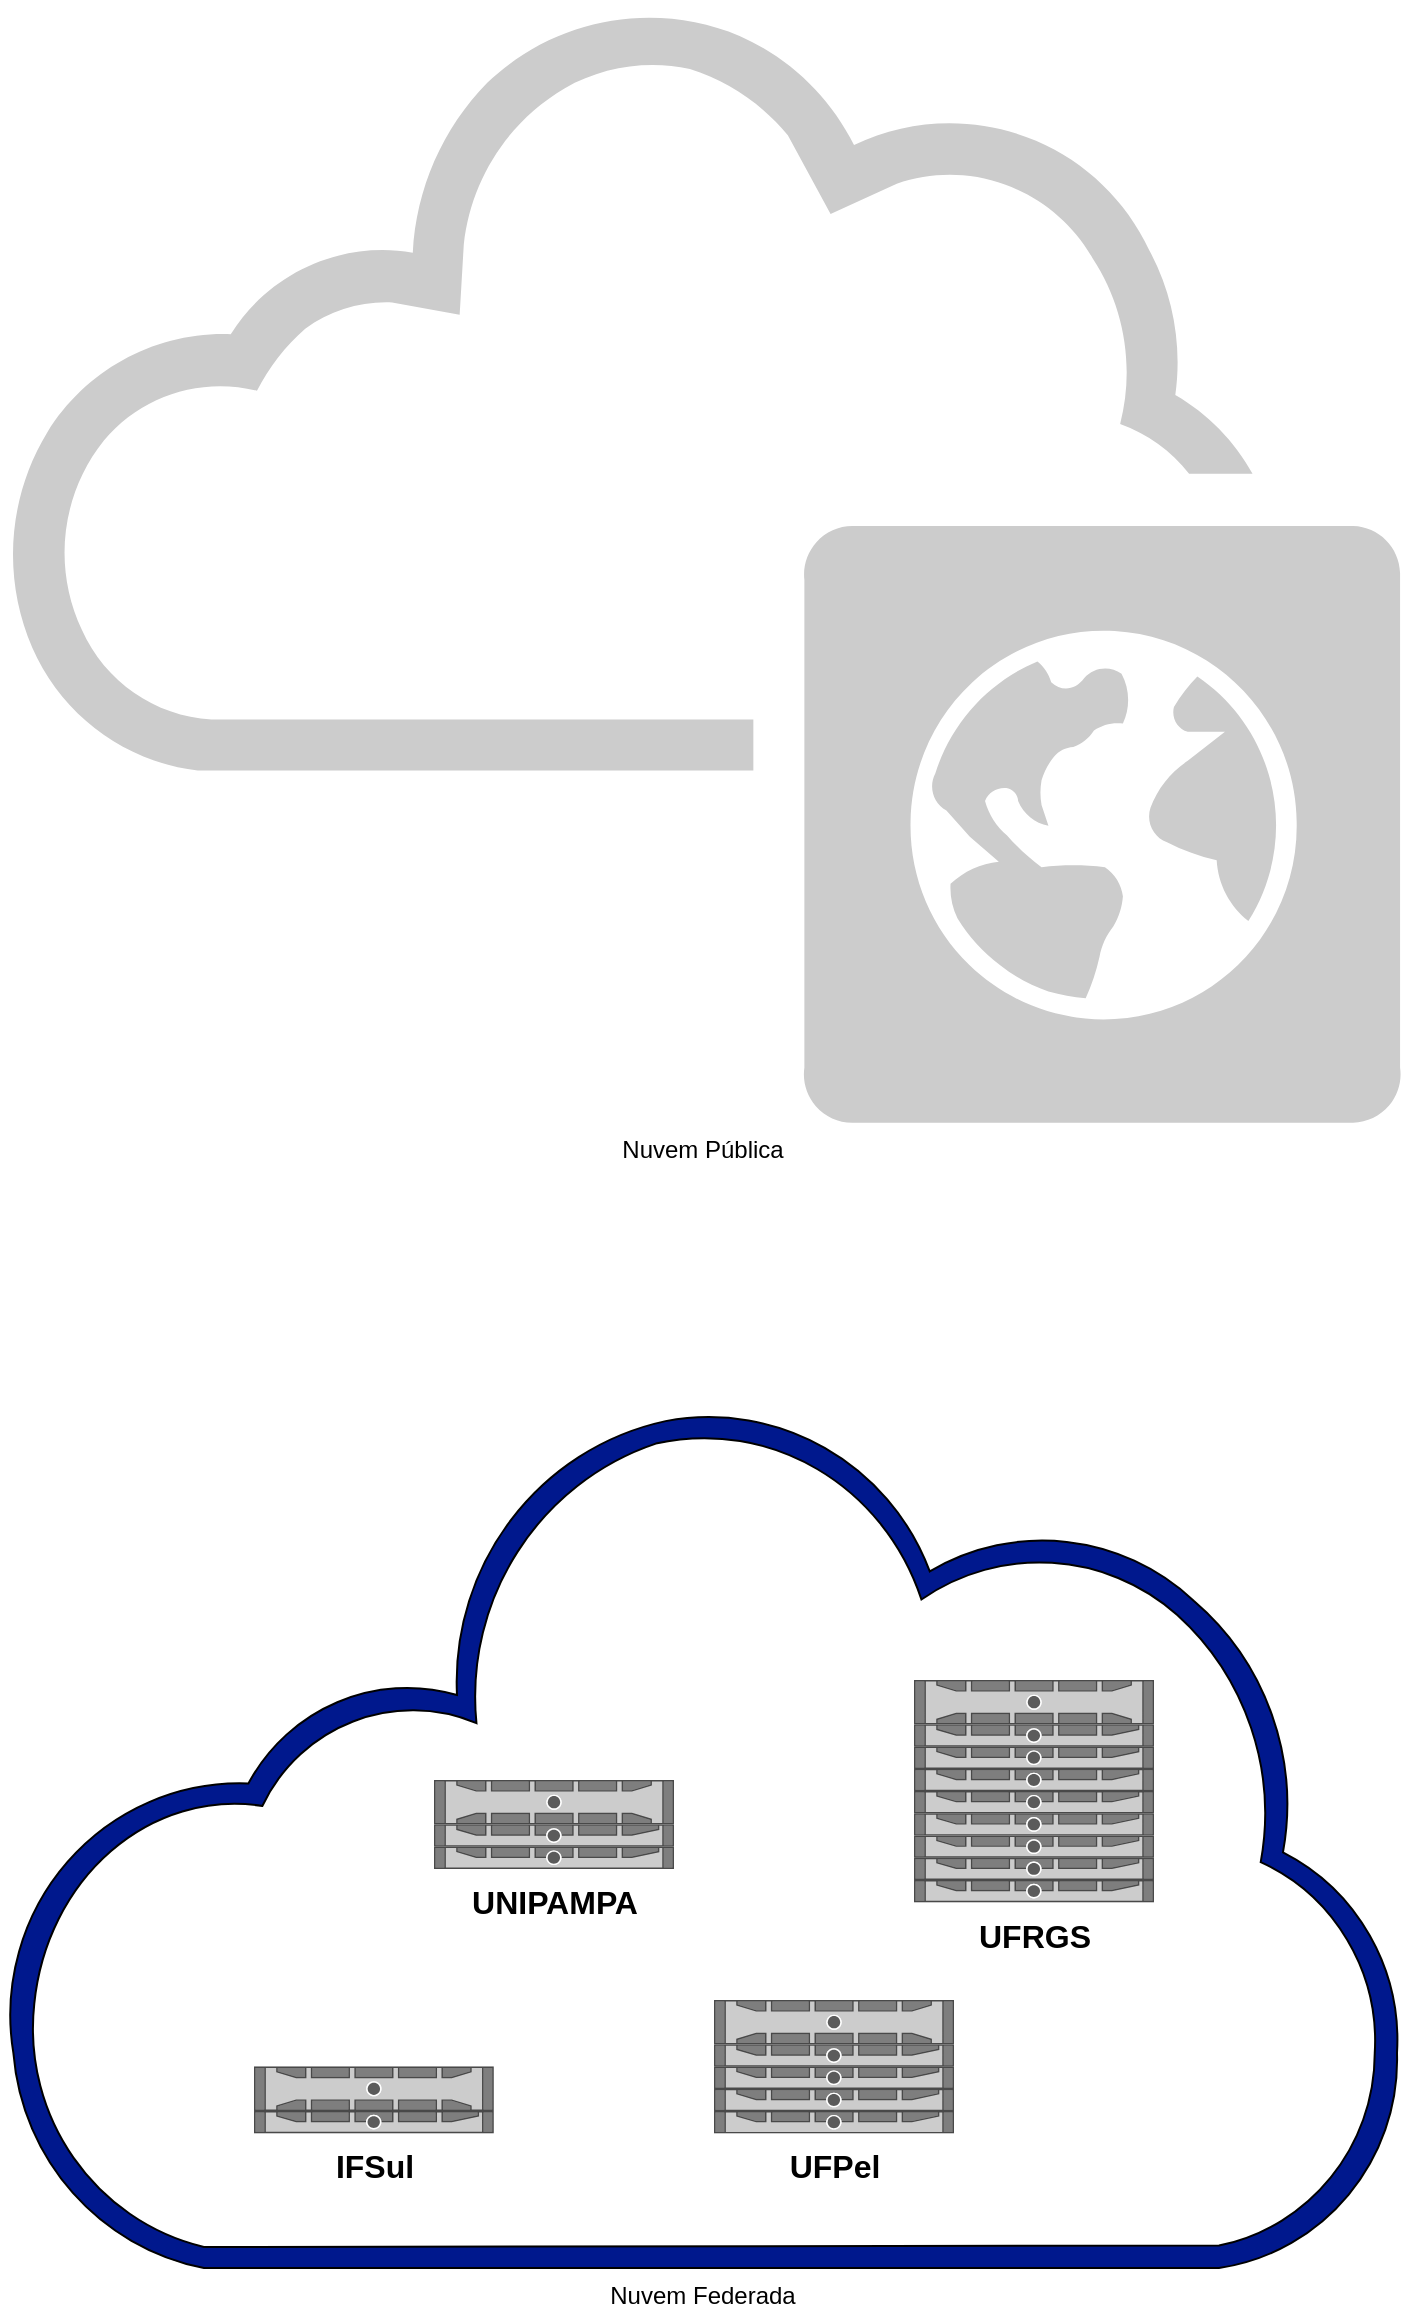 <mxfile version="15.9.1" type="google"><diagram id="rfwbHg_vLW4bz_Q9kmu8" name="Página-1"><mxGraphModel dx="2305" dy="1258" grid="1" gridSize="10" guides="1" tooltips="1" connect="1" arrows="1" fold="1" page="1" pageScale="1" pageWidth="827" pageHeight="1169" math="0" shadow="0"><root><mxCell id="0"/><mxCell id="1" parent="0"/><mxCell id="dbIfbNKP5aKZJVmDSVRK-7" value="Nuvem Federada" style="sketch=0;aspect=fixed;pointerEvents=1;shadow=0;dashed=0;html=1;strokeColor=default;labelPosition=center;verticalLabelPosition=bottom;verticalAlign=top;align=center;fillColor=#00188D;shape=mxgraph.mscae.enterprise.internet_hollow" parent="1" vertex="1"><mxGeometry x="64" y="700.03" width="700" height="434" as="geometry"/></mxCell><mxCell id="6BGMCzWCvOeDZ9OWBsHv-2" value="Nuvem Pública" style="sketch=0;pointerEvents=1;shadow=0;dashed=0;html=1;strokeColor=none;fillColor=#CCCCCC;labelPosition=center;verticalLabelPosition=bottom;outlineConnect=0;verticalAlign=top;align=center;shape=mxgraph.office.clouds.public_cloud;aspect=fixed;comic=0;fillStyle=auto;" vertex="1" parent="1"><mxGeometry x="64" width="700" height="561.39" as="geometry"/></mxCell><mxCell id="6BGMCzWCvOeDZ9OWBsHv-41" value="" style="group;aspect=fixed;" vertex="1" connectable="0" parent="1"><mxGeometry x="520" y="840" width="120" height="140.74" as="geometry"/></mxCell><mxCell id="6BGMCzWCvOeDZ9OWBsHv-35" value="" style="group;aspect=fixed;" vertex="1" connectable="0" parent="6BGMCzWCvOeDZ9OWBsHv-41"><mxGeometry width="119.999" height="111.111" as="geometry"/></mxCell><mxCell id="6BGMCzWCvOeDZ9OWBsHv-28" value="" style="group;aspect=fixed;" vertex="1" connectable="0" parent="6BGMCzWCvOeDZ9OWBsHv-35"><mxGeometry y="22.222" width="119.999" height="88.888" as="geometry"/></mxCell><mxCell id="6BGMCzWCvOeDZ9OWBsHv-18" value="" style="strokeColor=#666666;html=1;labelPosition=right;align=left;spacingLeft=15;shadow=0;dashed=0;outlineConnect=0;shape=mxgraph.rack.dell.dell_poweredge_1u;comic=0;sketch=0;fillStyle=auto;fillColor=#CCCCCC;gradientColor=none;aspect=fixed;" vertex="1" parent="6BGMCzWCvOeDZ9OWBsHv-28"><mxGeometry y="77.777" width="119.999" height="11.111" as="geometry"/></mxCell><mxCell id="6BGMCzWCvOeDZ9OWBsHv-19" value="" style="strokeColor=#666666;html=1;labelPosition=right;align=left;spacingLeft=15;shadow=0;dashed=0;outlineConnect=0;shape=mxgraph.rack.dell.dell_poweredge_1u;comic=0;sketch=0;fillStyle=auto;fillColor=#CCCCCC;gradientColor=none;aspect=fixed;" vertex="1" parent="6BGMCzWCvOeDZ9OWBsHv-28"><mxGeometry y="66.666" width="119.999" height="11.111" as="geometry"/></mxCell><mxCell id="6BGMCzWCvOeDZ9OWBsHv-20" value="" style="strokeColor=#666666;html=1;labelPosition=right;align=left;spacingLeft=15;shadow=0;dashed=0;outlineConnect=0;shape=mxgraph.rack.dell.dell_poweredge_1u;comic=0;sketch=0;fillStyle=auto;fillColor=#CCCCCC;gradientColor=none;aspect=fixed;" vertex="1" parent="6BGMCzWCvOeDZ9OWBsHv-28"><mxGeometry y="55.555" width="119.999" height="11.111" as="geometry"/></mxCell><mxCell id="6BGMCzWCvOeDZ9OWBsHv-21" value="" style="strokeColor=#666666;html=1;labelPosition=right;align=left;spacingLeft=15;shadow=0;dashed=0;outlineConnect=0;shape=mxgraph.rack.dell.dell_poweredge_1u;comic=0;sketch=0;fillStyle=auto;fillColor=#CCCCCC;gradientColor=none;aspect=fixed;" vertex="1" parent="6BGMCzWCvOeDZ9OWBsHv-28"><mxGeometry y="44.444" width="119.999" height="11.111" as="geometry"/></mxCell><mxCell id="6BGMCzWCvOeDZ9OWBsHv-22" value="" style="strokeColor=#666666;html=1;labelPosition=right;align=left;spacingLeft=15;shadow=0;dashed=0;outlineConnect=0;shape=mxgraph.rack.dell.dell_poweredge_1u;comic=0;sketch=0;fillStyle=auto;fillColor=#CCCCCC;gradientColor=none;aspect=fixed;" vertex="1" parent="6BGMCzWCvOeDZ9OWBsHv-28"><mxGeometry y="33.333" width="119.999" height="11.111" as="geometry"/></mxCell><mxCell id="6BGMCzWCvOeDZ9OWBsHv-23" value="" style="strokeColor=#666666;html=1;labelPosition=right;align=left;spacingLeft=15;shadow=0;dashed=0;outlineConnect=0;shape=mxgraph.rack.dell.dell_poweredge_1u;comic=0;sketch=0;fillStyle=auto;fillColor=#CCCCCC;gradientColor=none;aspect=fixed;" vertex="1" parent="6BGMCzWCvOeDZ9OWBsHv-28"><mxGeometry y="22.222" width="119.999" height="11.111" as="geometry"/></mxCell><mxCell id="6BGMCzWCvOeDZ9OWBsHv-24" value="" style="strokeColor=#666666;html=1;labelPosition=right;align=left;spacingLeft=15;shadow=0;dashed=0;outlineConnect=0;shape=mxgraph.rack.dell.dell_poweredge_1u;comic=0;sketch=0;fillStyle=auto;fillColor=#CCCCCC;gradientColor=none;aspect=fixed;" vertex="1" parent="6BGMCzWCvOeDZ9OWBsHv-28"><mxGeometry y="11.111" width="119.999" height="11.111" as="geometry"/></mxCell><mxCell id="6BGMCzWCvOeDZ9OWBsHv-25" value="" style="strokeColor=#666666;html=1;labelPosition=right;align=left;spacingLeft=15;shadow=0;dashed=0;outlineConnect=0;shape=mxgraph.rack.dell.dell_poweredge_1u;comic=0;sketch=0;fillStyle=auto;fillColor=#CCCCCC;gradientColor=none;aspect=fixed;" vertex="1" parent="6BGMCzWCvOeDZ9OWBsHv-28"><mxGeometry width="119.999" height="11.111" as="geometry"/></mxCell><mxCell id="6BGMCzWCvOeDZ9OWBsHv-31" value="" style="strokeColor=#666666;html=1;labelPosition=right;align=left;spacingLeft=15;shadow=0;dashed=0;outlineConnect=0;shape=mxgraph.rack.dell.poweredge_r730;comic=0;sketch=0;fillStyle=auto;fillColor=#CCCCCC;gradientColor=none;aspect=fixed;" vertex="1" parent="6BGMCzWCvOeDZ9OWBsHv-35"><mxGeometry width="119.999" height="22.222" as="geometry"/></mxCell><mxCell id="6BGMCzWCvOeDZ9OWBsHv-36" value="&lt;font style=&quot;font-size: 16px&quot;&gt;UFRGS&lt;/font&gt;" style="text;strokeColor=none;fillColor=none;html=1;fontSize=24;fontStyle=1;verticalAlign=middle;align=center;shadow=0;comic=0;sketch=0;fillStyle=auto;" vertex="1" parent="6BGMCzWCvOeDZ9OWBsHv-41"><mxGeometry x="22.963" y="111.111" width="74.074" height="29.629" as="geometry"/></mxCell><mxCell id="6BGMCzWCvOeDZ9OWBsHv-42" value="" style="group;aspect=fixed;" vertex="1" connectable="0" parent="1"><mxGeometry x="420" y="1000" width="120" height="96.3" as="geometry"/></mxCell><mxCell id="6BGMCzWCvOeDZ9OWBsHv-34" value="" style="group;aspect=fixed;" vertex="1" connectable="0" parent="6BGMCzWCvOeDZ9OWBsHv-42"><mxGeometry width="120" height="66.667" as="geometry"/></mxCell><mxCell id="6BGMCzWCvOeDZ9OWBsHv-27" value="" style="group;aspect=fixed;" vertex="1" connectable="0" parent="6BGMCzWCvOeDZ9OWBsHv-34"><mxGeometry y="22.222" width="120.0" height="44.444" as="geometry"/></mxCell><mxCell id="6BGMCzWCvOeDZ9OWBsHv-14" value="" style="strokeColor=#666666;html=1;labelPosition=right;align=left;spacingLeft=15;shadow=0;dashed=0;outlineConnect=0;shape=mxgraph.rack.dell.dell_poweredge_1u;comic=0;sketch=0;fillStyle=auto;fillColor=#CCCCCC;gradientColor=none;" vertex="1" parent="6BGMCzWCvOeDZ9OWBsHv-27"><mxGeometry y="33.333" width="120.0" height="11.111" as="geometry"/></mxCell><mxCell id="6BGMCzWCvOeDZ9OWBsHv-15" value="" style="strokeColor=#666666;html=1;labelPosition=right;align=left;spacingLeft=15;shadow=0;dashed=0;outlineConnect=0;shape=mxgraph.rack.dell.dell_poweredge_1u;comic=0;sketch=0;fillStyle=auto;fillColor=#CCCCCC;gradientColor=none;" vertex="1" parent="6BGMCzWCvOeDZ9OWBsHv-27"><mxGeometry y="22.222" width="120.0" height="11.111" as="geometry"/></mxCell><mxCell id="6BGMCzWCvOeDZ9OWBsHv-16" value="" style="strokeColor=#666666;html=1;labelPosition=right;align=left;spacingLeft=15;shadow=0;dashed=0;outlineConnect=0;shape=mxgraph.rack.dell.dell_poweredge_1u;comic=0;sketch=0;fillStyle=auto;fillColor=#CCCCCC;gradientColor=none;" vertex="1" parent="6BGMCzWCvOeDZ9OWBsHv-27"><mxGeometry y="11.111" width="120.0" height="11.111" as="geometry"/></mxCell><mxCell id="6BGMCzWCvOeDZ9OWBsHv-17" value="" style="strokeColor=#666666;html=1;labelPosition=right;align=left;spacingLeft=15;shadow=0;dashed=0;outlineConnect=0;shape=mxgraph.rack.dell.dell_poweredge_1u;comic=0;sketch=0;fillStyle=auto;fillColor=#CCCCCC;gradientColor=none;" vertex="1" parent="6BGMCzWCvOeDZ9OWBsHv-27"><mxGeometry width="120.0" height="11.111" as="geometry"/></mxCell><mxCell id="6BGMCzWCvOeDZ9OWBsHv-30" value="" style="strokeColor=#666666;html=1;labelPosition=right;align=left;spacingLeft=15;shadow=0;dashed=0;outlineConnect=0;shape=mxgraph.rack.dell.poweredge_r730;comic=0;sketch=0;fillStyle=auto;fillColor=#CCCCCC;gradientColor=none;" vertex="1" parent="6BGMCzWCvOeDZ9OWBsHv-34"><mxGeometry width="120" height="22.222" as="geometry"/></mxCell><mxCell id="6BGMCzWCvOeDZ9OWBsHv-39" value="&lt;font style=&quot;font-size: 16px&quot;&gt;UFPel&lt;/font&gt;" style="text;strokeColor=none;fillColor=none;html=1;fontSize=24;fontStyle=1;verticalAlign=middle;align=center;shadow=0;comic=0;sketch=0;fillStyle=auto;" vertex="1" parent="6BGMCzWCvOeDZ9OWBsHv-42"><mxGeometry x="22.963" y="66.669" width="74.074" height="29.631" as="geometry"/></mxCell><mxCell id="6BGMCzWCvOeDZ9OWBsHv-43" value="" style="group;aspect=fixed;" vertex="1" connectable="0" parent="1"><mxGeometry x="280" y="890" width="120" height="74.07" as="geometry"/></mxCell><mxCell id="6BGMCzWCvOeDZ9OWBsHv-33" value="" style="group;aspect=fixed;" vertex="1" connectable="0" parent="6BGMCzWCvOeDZ9OWBsHv-43"><mxGeometry width="119.993" height="44.442" as="geometry"/></mxCell><mxCell id="6BGMCzWCvOeDZ9OWBsHv-26" value="" style="group;aspect=fixed;" vertex="1" connectable="0" parent="6BGMCzWCvOeDZ9OWBsHv-33"><mxGeometry y="22.221" width="119.993" height="22.221" as="geometry"/></mxCell><mxCell id="6BGMCzWCvOeDZ9OWBsHv-12" value="" style="strokeColor=#666666;html=1;labelPosition=right;align=left;spacingLeft=15;shadow=0;dashed=0;outlineConnect=0;shape=mxgraph.rack.dell.dell_poweredge_1u;comic=0;sketch=0;fillStyle=auto;fillColor=#CCCCCC;gradientColor=none;" vertex="1" parent="6BGMCzWCvOeDZ9OWBsHv-26"><mxGeometry width="119.993" height="11.11" as="geometry"/></mxCell><mxCell id="6BGMCzWCvOeDZ9OWBsHv-13" value="" style="strokeColor=#666666;html=1;labelPosition=right;align=left;spacingLeft=15;shadow=0;dashed=0;outlineConnect=0;shape=mxgraph.rack.dell.dell_poweredge_1u;comic=0;sketch=0;fillStyle=auto;fillColor=#CCCCCC;gradientColor=none;" vertex="1" parent="6BGMCzWCvOeDZ9OWBsHv-26"><mxGeometry y="11.11" width="119.993" height="11.11" as="geometry"/></mxCell><mxCell id="6BGMCzWCvOeDZ9OWBsHv-29" value="" style="strokeColor=#666666;html=1;labelPosition=right;align=left;spacingLeft=15;shadow=0;dashed=0;outlineConnect=0;shape=mxgraph.rack.dell.poweredge_r730;comic=0;sketch=0;fillStyle=auto;fillColor=#CCCCCC;gradientColor=none;" vertex="1" parent="6BGMCzWCvOeDZ9OWBsHv-33"><mxGeometry width="119.993" height="22.221" as="geometry"/></mxCell><mxCell id="6BGMCzWCvOeDZ9OWBsHv-38" value="&lt;font style=&quot;font-size: 16px&quot;&gt;UNIPAMPA&lt;/font&gt;" style="text;strokeColor=none;fillColor=none;html=1;fontSize=24;fontStyle=1;verticalAlign=middle;align=center;shadow=0;comic=0;sketch=0;fillStyle=auto;" vertex="1" parent="6BGMCzWCvOeDZ9OWBsHv-43"><mxGeometry x="22.963" y="44.442" width="74.074" height="29.628" as="geometry"/></mxCell><mxCell id="6BGMCzWCvOeDZ9OWBsHv-44" value="" style="group;aspect=fixed;" vertex="1" connectable="0" parent="1"><mxGeometry x="190" y="1033.3" width="120" height="63" as="geometry"/></mxCell><mxCell id="6BGMCzWCvOeDZ9OWBsHv-32" value="" style="group;aspect=fixed;" vertex="1" connectable="0" parent="6BGMCzWCvOeDZ9OWBsHv-44"><mxGeometry width="119.865" height="33.296" as="geometry"/></mxCell><mxCell id="6BGMCzWCvOeDZ9OWBsHv-6" value="" style="strokeColor=#666666;html=1;labelPosition=right;align=left;spacingLeft=15;shadow=0;dashed=0;outlineConnect=0;shape=mxgraph.rack.dell.dell_poweredge_1u;comic=0;sketch=0;fillStyle=auto;fillColor=#CCCCCC;gradientColor=none;aspect=fixed;" vertex="1" parent="6BGMCzWCvOeDZ9OWBsHv-32"><mxGeometry y="22.197" width="119.865" height="11.099" as="geometry"/></mxCell><mxCell id="6BGMCzWCvOeDZ9OWBsHv-11" value="" style="strokeColor=#666666;html=1;labelPosition=right;align=left;spacingLeft=15;shadow=0;dashed=0;outlineConnect=0;shape=mxgraph.rack.dell.poweredge_r730;comic=0;sketch=0;fillStyle=auto;fillColor=#CCCCCC;gradientColor=none;" vertex="1" parent="6BGMCzWCvOeDZ9OWBsHv-32"><mxGeometry width="119.865" height="22.197" as="geometry"/></mxCell><mxCell id="6BGMCzWCvOeDZ9OWBsHv-37" value="&lt;font style=&quot;font-size: 16px&quot;&gt;IFSul&lt;/font&gt;" style="text;strokeColor=none;fillColor=none;html=1;fontSize=24;fontStyle=1;verticalAlign=middle;align=center;shadow=0;comic=0;sketch=0;fillStyle=auto;" vertex="1" parent="6BGMCzWCvOeDZ9OWBsHv-44"><mxGeometry x="22.963" y="33.353" width="74.074" height="29.647" as="geometry"/></mxCell></root></mxGraphModel></diagram></mxfile>